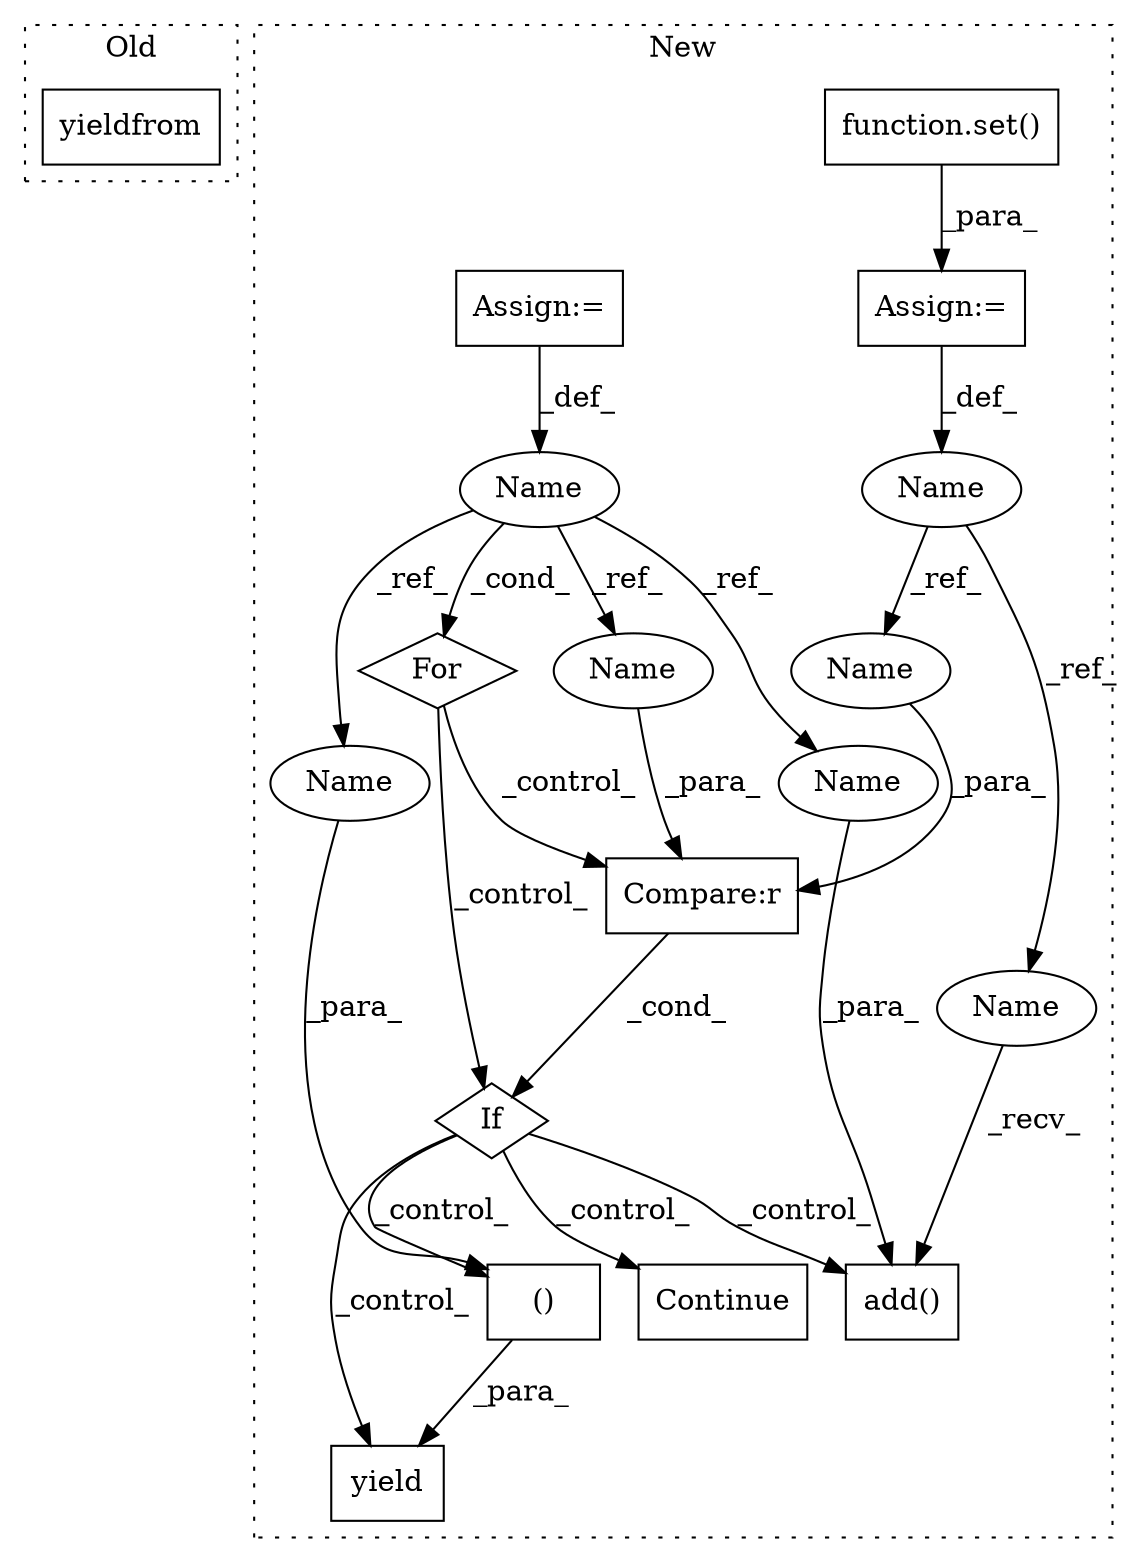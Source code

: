digraph G {
subgraph cluster0 {
1 [label="yieldfrom" a="77" s="19174" l="11" shape="box"];
label = "Old";
style="dotted";
}
subgraph cluster1 {
2 [label="yield" a="105" s="19546" l="6" shape="box"];
3 [label="For" a="107" s="19428,19449" l="4,14" shape="diamond"];
4 [label="()" a="54" s="19555" l="7" shape="box"];
5 [label="If" a="96" s="19463" l="3" shape="diamond"];
6 [label="Name" a="87" s="19437" l="5" shape="ellipse"];
7 [label="add()" a="75" s="19518,19532" l="9,1" shape="box"];
8 [label="Compare:r" a="40" s="19466" l="13" shape="box"];
9 [label="Continue" a="43" s="19497" l="8" shape="box"];
10 [label="Name" a="87" s="19407" l="4" shape="ellipse"];
11 [label="Assign:=" a="68" s="19336" l="3" shape="box"];
12 [label="Assign:=" a="68" s="19411" l="3" shape="box"];
13 [label="function.set()" a="75" s="19414" l="5" shape="box"];
14 [label="Name" a="87" s="19557" l="5" shape="ellipse"];
15 [label="Name" a="87" s="19527" l="5" shape="ellipse"];
16 [label="Name" a="87" s="19466" l="5" shape="ellipse"];
17 [label="Name" a="87" s="19475" l="4" shape="ellipse"];
18 [label="Name" a="87" s="19518" l="4" shape="ellipse"];
label = "New";
style="dotted";
}
3 -> 5 [label="_control_"];
3 -> 8 [label="_control_"];
4 -> 2 [label="_para_"];
5 -> 4 [label="_control_"];
5 -> 2 [label="_control_"];
5 -> 9 [label="_control_"];
5 -> 7 [label="_control_"];
6 -> 3 [label="_cond_"];
6 -> 14 [label="_ref_"];
6 -> 16 [label="_ref_"];
6 -> 15 [label="_ref_"];
8 -> 5 [label="_cond_"];
10 -> 17 [label="_ref_"];
10 -> 18 [label="_ref_"];
11 -> 6 [label="_def_"];
12 -> 10 [label="_def_"];
13 -> 12 [label="_para_"];
14 -> 4 [label="_para_"];
15 -> 7 [label="_para_"];
16 -> 8 [label="_para_"];
17 -> 8 [label="_para_"];
18 -> 7 [label="_recv_"];
}